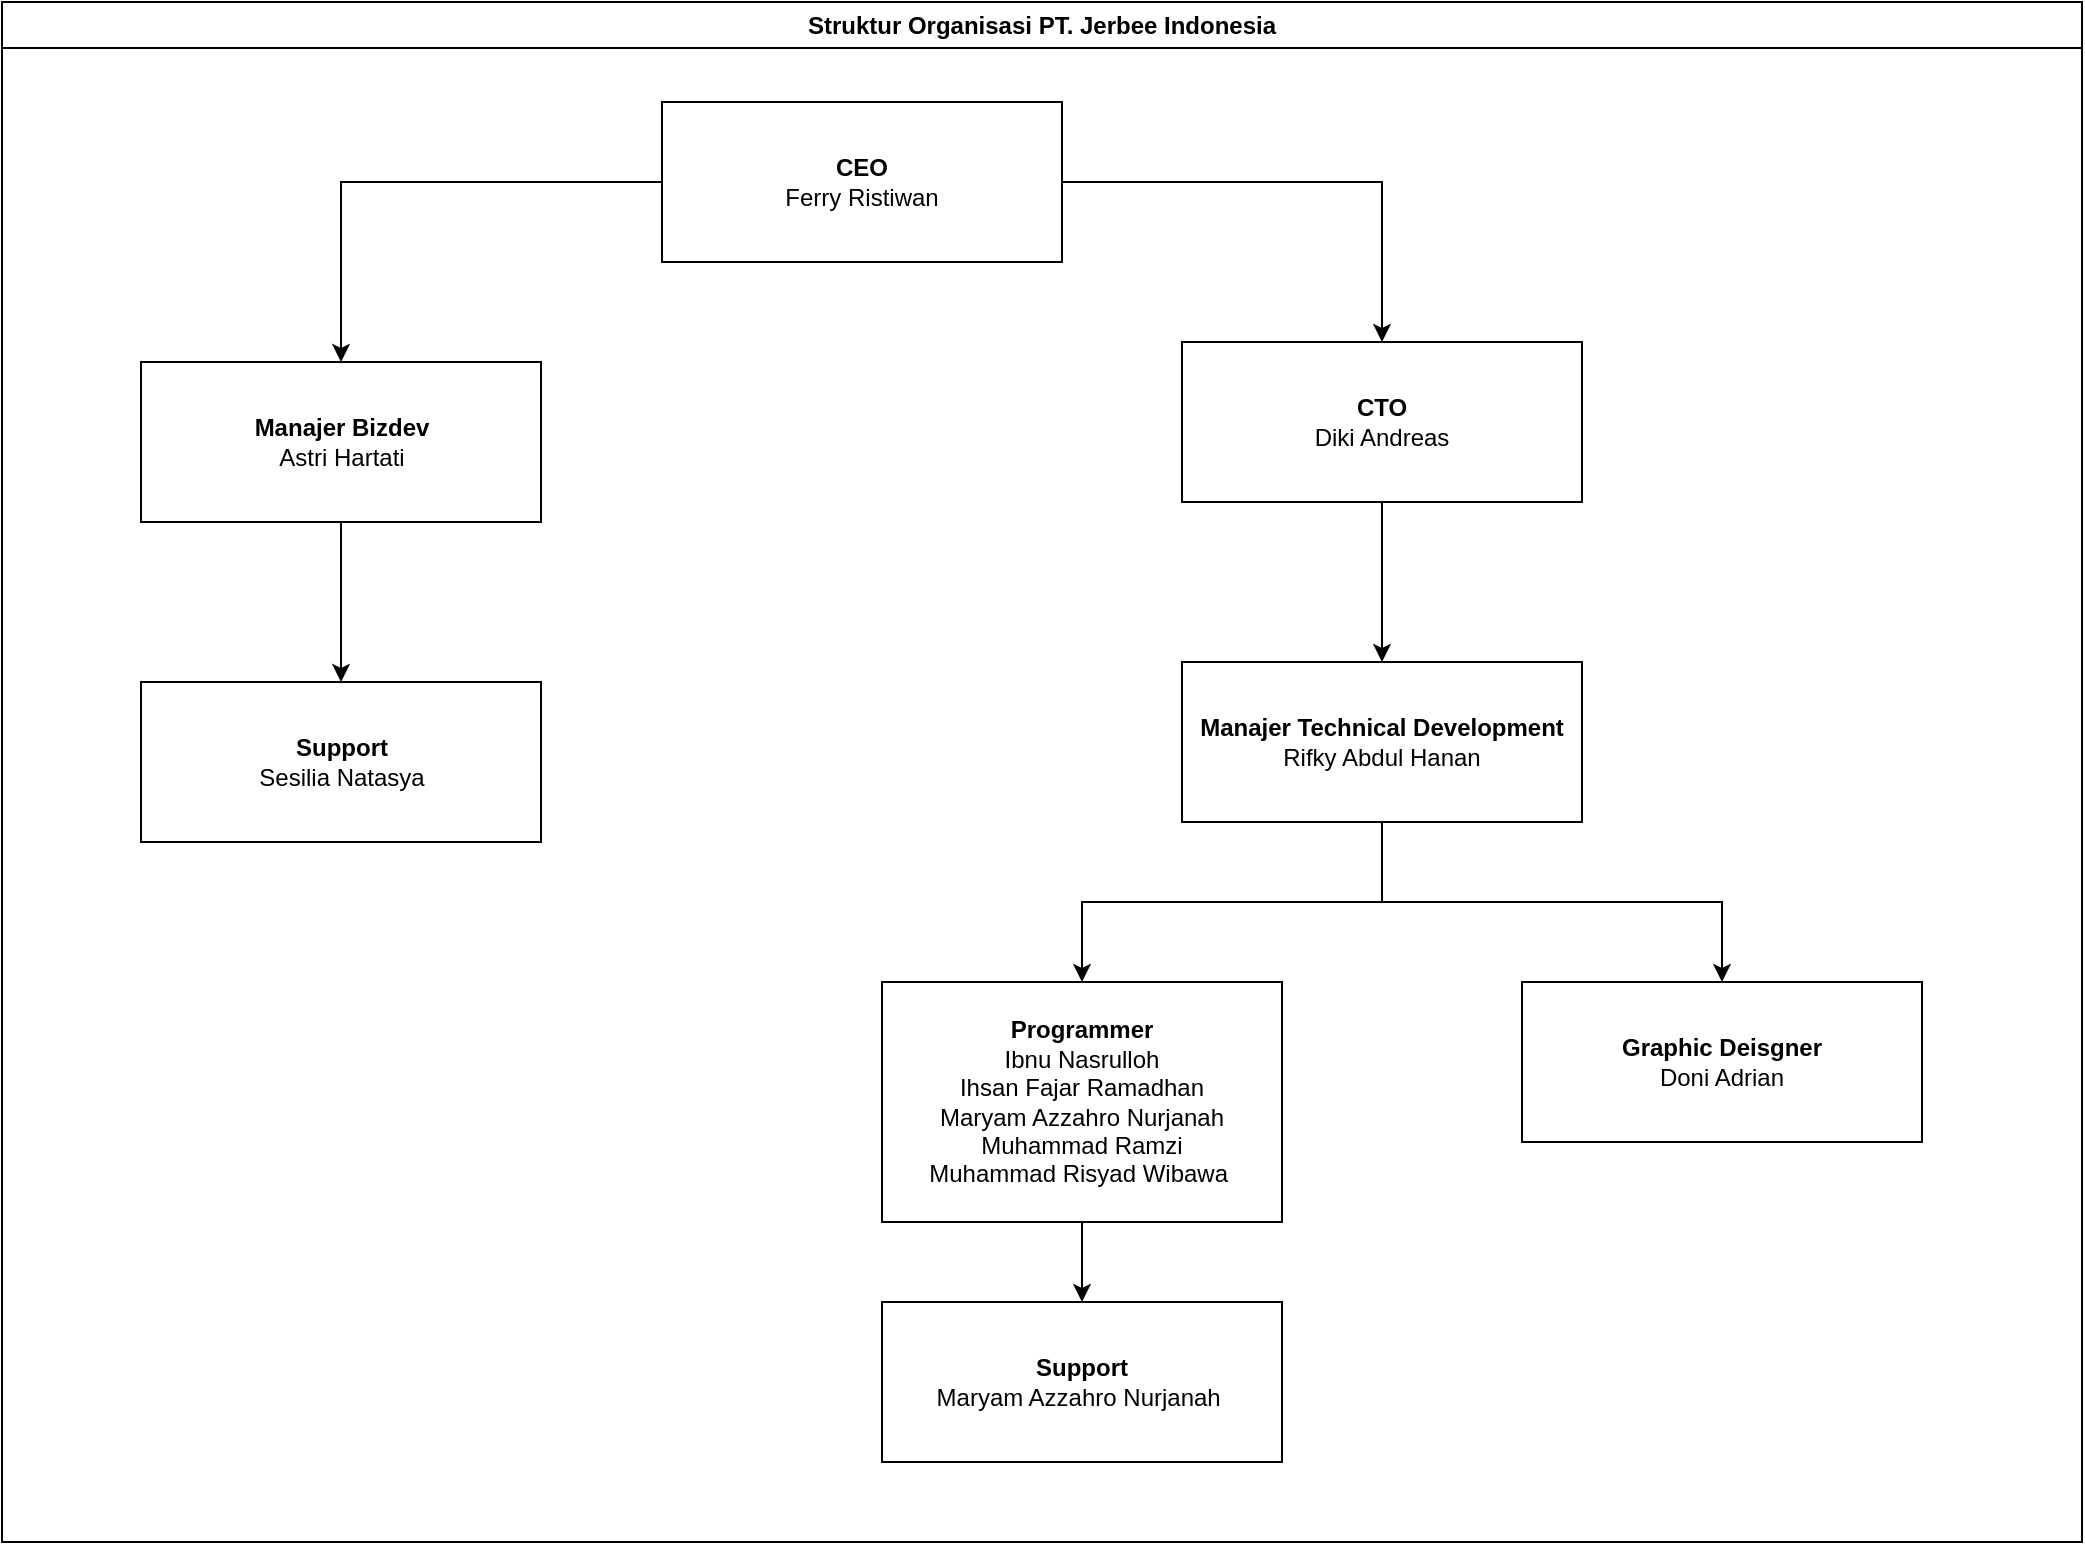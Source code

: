 <mxfile version="28.2.4">
  <diagram name="Page-1" id="AA9trC6-xfU6afuePi1D">
    <mxGraphModel dx="2934" dy="1070" grid="1" gridSize="10" guides="1" tooltips="1" connect="1" arrows="1" fold="1" page="1" pageScale="1" pageWidth="850" pageHeight="1100" math="0" shadow="0">
      <root>
        <mxCell id="0" />
        <mxCell id="1" parent="0" />
        <mxCell id="adEVCsGDcoC7lPXOPuaK-1" value="Struktur Organisasi PT. Jerbee Indonesia" style="swimlane;whiteSpace=wrap;html=1;swimlaneFillColor=#FFFFFF;" vertex="1" parent="1">
          <mxGeometry x="-120" y="230" width="1040" height="770" as="geometry" />
        </mxCell>
        <mxCell id="adEVCsGDcoC7lPXOPuaK-6" value="" style="edgeStyle=orthogonalEdgeStyle;rounded=0;orthogonalLoop=1;jettySize=auto;html=1;" edge="1" parent="adEVCsGDcoC7lPXOPuaK-1" source="adEVCsGDcoC7lPXOPuaK-2" target="adEVCsGDcoC7lPXOPuaK-5">
          <mxGeometry relative="1" as="geometry" />
        </mxCell>
        <mxCell id="adEVCsGDcoC7lPXOPuaK-10" value="" style="edgeStyle=orthogonalEdgeStyle;rounded=0;orthogonalLoop=1;jettySize=auto;html=1;" edge="1" parent="adEVCsGDcoC7lPXOPuaK-1" source="adEVCsGDcoC7lPXOPuaK-2" target="adEVCsGDcoC7lPXOPuaK-9">
          <mxGeometry relative="1" as="geometry" />
        </mxCell>
        <mxCell id="adEVCsGDcoC7lPXOPuaK-2" value="&lt;b&gt;CEO&lt;/b&gt;&lt;div&gt;Ferry Ristiwan&lt;/div&gt;" style="rounded=0;whiteSpace=wrap;html=1;" vertex="1" parent="adEVCsGDcoC7lPXOPuaK-1">
          <mxGeometry x="330" y="50" width="200" height="80" as="geometry" />
        </mxCell>
        <mxCell id="adEVCsGDcoC7lPXOPuaK-8" value="" style="edgeStyle=orthogonalEdgeStyle;rounded=0;orthogonalLoop=1;jettySize=auto;html=1;" edge="1" parent="adEVCsGDcoC7lPXOPuaK-1" source="adEVCsGDcoC7lPXOPuaK-5" target="adEVCsGDcoC7lPXOPuaK-7">
          <mxGeometry relative="1" as="geometry" />
        </mxCell>
        <mxCell id="adEVCsGDcoC7lPXOPuaK-5" value="&lt;b&gt;Manajer Bizdev&lt;/b&gt;&lt;div&gt;Astri Hartati&lt;/div&gt;" style="rounded=0;whiteSpace=wrap;html=1;" vertex="1" parent="adEVCsGDcoC7lPXOPuaK-1">
          <mxGeometry x="69.5" y="180" width="200" height="80" as="geometry" />
        </mxCell>
        <mxCell id="adEVCsGDcoC7lPXOPuaK-7" value="&lt;b&gt;Support&lt;/b&gt;&lt;div&gt;Sesilia Natasya&lt;/div&gt;" style="rounded=0;whiteSpace=wrap;html=1;" vertex="1" parent="adEVCsGDcoC7lPXOPuaK-1">
          <mxGeometry x="69.5" y="340" width="200" height="80" as="geometry" />
        </mxCell>
        <mxCell id="adEVCsGDcoC7lPXOPuaK-12" value="" style="edgeStyle=orthogonalEdgeStyle;rounded=0;orthogonalLoop=1;jettySize=auto;html=1;" edge="1" parent="adEVCsGDcoC7lPXOPuaK-1" source="adEVCsGDcoC7lPXOPuaK-9" target="adEVCsGDcoC7lPXOPuaK-11">
          <mxGeometry relative="1" as="geometry" />
        </mxCell>
        <mxCell id="adEVCsGDcoC7lPXOPuaK-9" value="&lt;b&gt;CTO&lt;/b&gt;&lt;div&gt;Diki Andreas&lt;/div&gt;" style="rounded=0;whiteSpace=wrap;html=1;" vertex="1" parent="adEVCsGDcoC7lPXOPuaK-1">
          <mxGeometry x="590" y="170" width="200" height="80" as="geometry" />
        </mxCell>
        <mxCell id="adEVCsGDcoC7lPXOPuaK-14" value="" style="edgeStyle=orthogonalEdgeStyle;rounded=0;orthogonalLoop=1;jettySize=auto;html=1;" edge="1" parent="adEVCsGDcoC7lPXOPuaK-1" source="adEVCsGDcoC7lPXOPuaK-11" target="adEVCsGDcoC7lPXOPuaK-13">
          <mxGeometry relative="1" as="geometry" />
        </mxCell>
        <mxCell id="adEVCsGDcoC7lPXOPuaK-16" value="" style="edgeStyle=orthogonalEdgeStyle;rounded=0;orthogonalLoop=1;jettySize=auto;html=1;" edge="1" parent="adEVCsGDcoC7lPXOPuaK-1" source="adEVCsGDcoC7lPXOPuaK-11" target="adEVCsGDcoC7lPXOPuaK-15">
          <mxGeometry relative="1" as="geometry" />
        </mxCell>
        <mxCell id="adEVCsGDcoC7lPXOPuaK-11" value="&lt;b&gt;Manajer Technical Development&lt;/b&gt;&lt;div&gt;Rifky Abdul Hanan&lt;/div&gt;" style="rounded=0;whiteSpace=wrap;html=1;" vertex="1" parent="adEVCsGDcoC7lPXOPuaK-1">
          <mxGeometry x="590" y="330" width="200" height="80" as="geometry" />
        </mxCell>
        <mxCell id="adEVCsGDcoC7lPXOPuaK-18" value="" style="edgeStyle=orthogonalEdgeStyle;rounded=0;orthogonalLoop=1;jettySize=auto;html=1;" edge="1" parent="adEVCsGDcoC7lPXOPuaK-1" source="adEVCsGDcoC7lPXOPuaK-13" target="adEVCsGDcoC7lPXOPuaK-17">
          <mxGeometry relative="1" as="geometry" />
        </mxCell>
        <mxCell id="adEVCsGDcoC7lPXOPuaK-13" value="&lt;b&gt;Programmer&lt;/b&gt;&lt;div&gt;Ibnu Nasrulloh&lt;/div&gt;&lt;div&gt;Ihsan Fajar Ramadhan&lt;/div&gt;&lt;div&gt;Maryam Azzahro Nurjanah&lt;/div&gt;&lt;div&gt;Muhammad Ramzi&lt;/div&gt;&lt;div&gt;Muhammad Risyad Wibawa&amp;nbsp;&lt;/div&gt;" style="rounded=0;whiteSpace=wrap;html=1;" vertex="1" parent="adEVCsGDcoC7lPXOPuaK-1">
          <mxGeometry x="440" y="490" width="200" height="120" as="geometry" />
        </mxCell>
        <mxCell id="adEVCsGDcoC7lPXOPuaK-15" value="&lt;b&gt;Graphic Deisgner&lt;/b&gt;&lt;div&gt;Doni Adrian&lt;/div&gt;" style="rounded=0;whiteSpace=wrap;html=1;" vertex="1" parent="adEVCsGDcoC7lPXOPuaK-1">
          <mxGeometry x="760" y="490" width="200" height="80" as="geometry" />
        </mxCell>
        <mxCell id="adEVCsGDcoC7lPXOPuaK-17" value="&lt;b&gt;Support&lt;/b&gt;&lt;div&gt;&lt;span style=&quot;background-color: transparent; color: light-dark(rgb(0, 0, 0), rgb(255, 255, 255));&quot;&gt;Maryam Azzahro Nurjanah&amp;nbsp;&lt;/span&gt;&lt;/div&gt;" style="rounded=0;whiteSpace=wrap;html=1;" vertex="1" parent="adEVCsGDcoC7lPXOPuaK-1">
          <mxGeometry x="440" y="650" width="200" height="80" as="geometry" />
        </mxCell>
      </root>
    </mxGraphModel>
  </diagram>
</mxfile>
